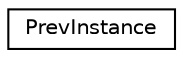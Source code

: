 digraph "Graphical Class Hierarchy"
{
 // LATEX_PDF_SIZE
  edge [fontname="Helvetica",fontsize="10",labelfontname="Helvetica",labelfontsize="10"];
  node [fontname="Helvetica",fontsize="10",shape=record];
  rankdir="LR";
  Node0 [label="PrevInstance",height=0.2,width=0.4,color="black", fillcolor="white", style="filled",URL="$structPrevInstance.html",tooltip=" "];
}
